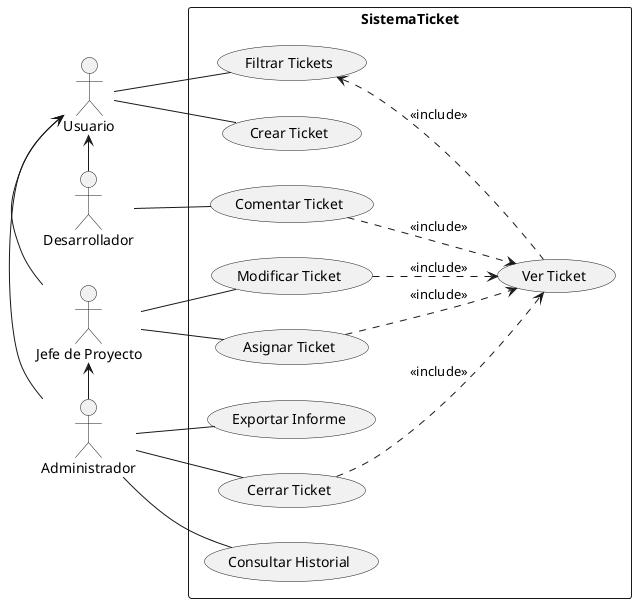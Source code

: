 @startuml

left to right direction

actor "Jefe de Proyecto" as JefeProyecto
actor Administrador as Admin
actor Usuario as Usuario
actor Desarrollador as Dev

rectangle SistemaTicket{
    Dev -l-> Usuario
    Dev -- (Comentar Ticket)
    Usuario -l- (Crear Ticket)
    Usuario -- (Filtrar Tickets)
    JefeProyecto -l-> Usuario
    JefeProyecto -- (Asignar Ticket)
    JefeProyecto -- (Modificar Ticket)
    Admin -l-> Usuario
    Admin -l-> JefeProyecto
    Admin -- (Consultar Historial)
    Admin -- (Exportar Informe)
    Admin -- (Cerrar Ticket)

    (Filtrar Tickets) <.. (Ver Ticket) :<<include>>
    (Comentar Ticket) ..> (Ver Ticket) :<<include>>
    (Modificar Ticket) ..> (Ver Ticket) :<<include>>
    (Asignar Ticket) ..> (Ver Ticket) :<<include>>
    (Cerrar Ticket) ..> (Ver Ticket) :<<include>>


}

@enduml